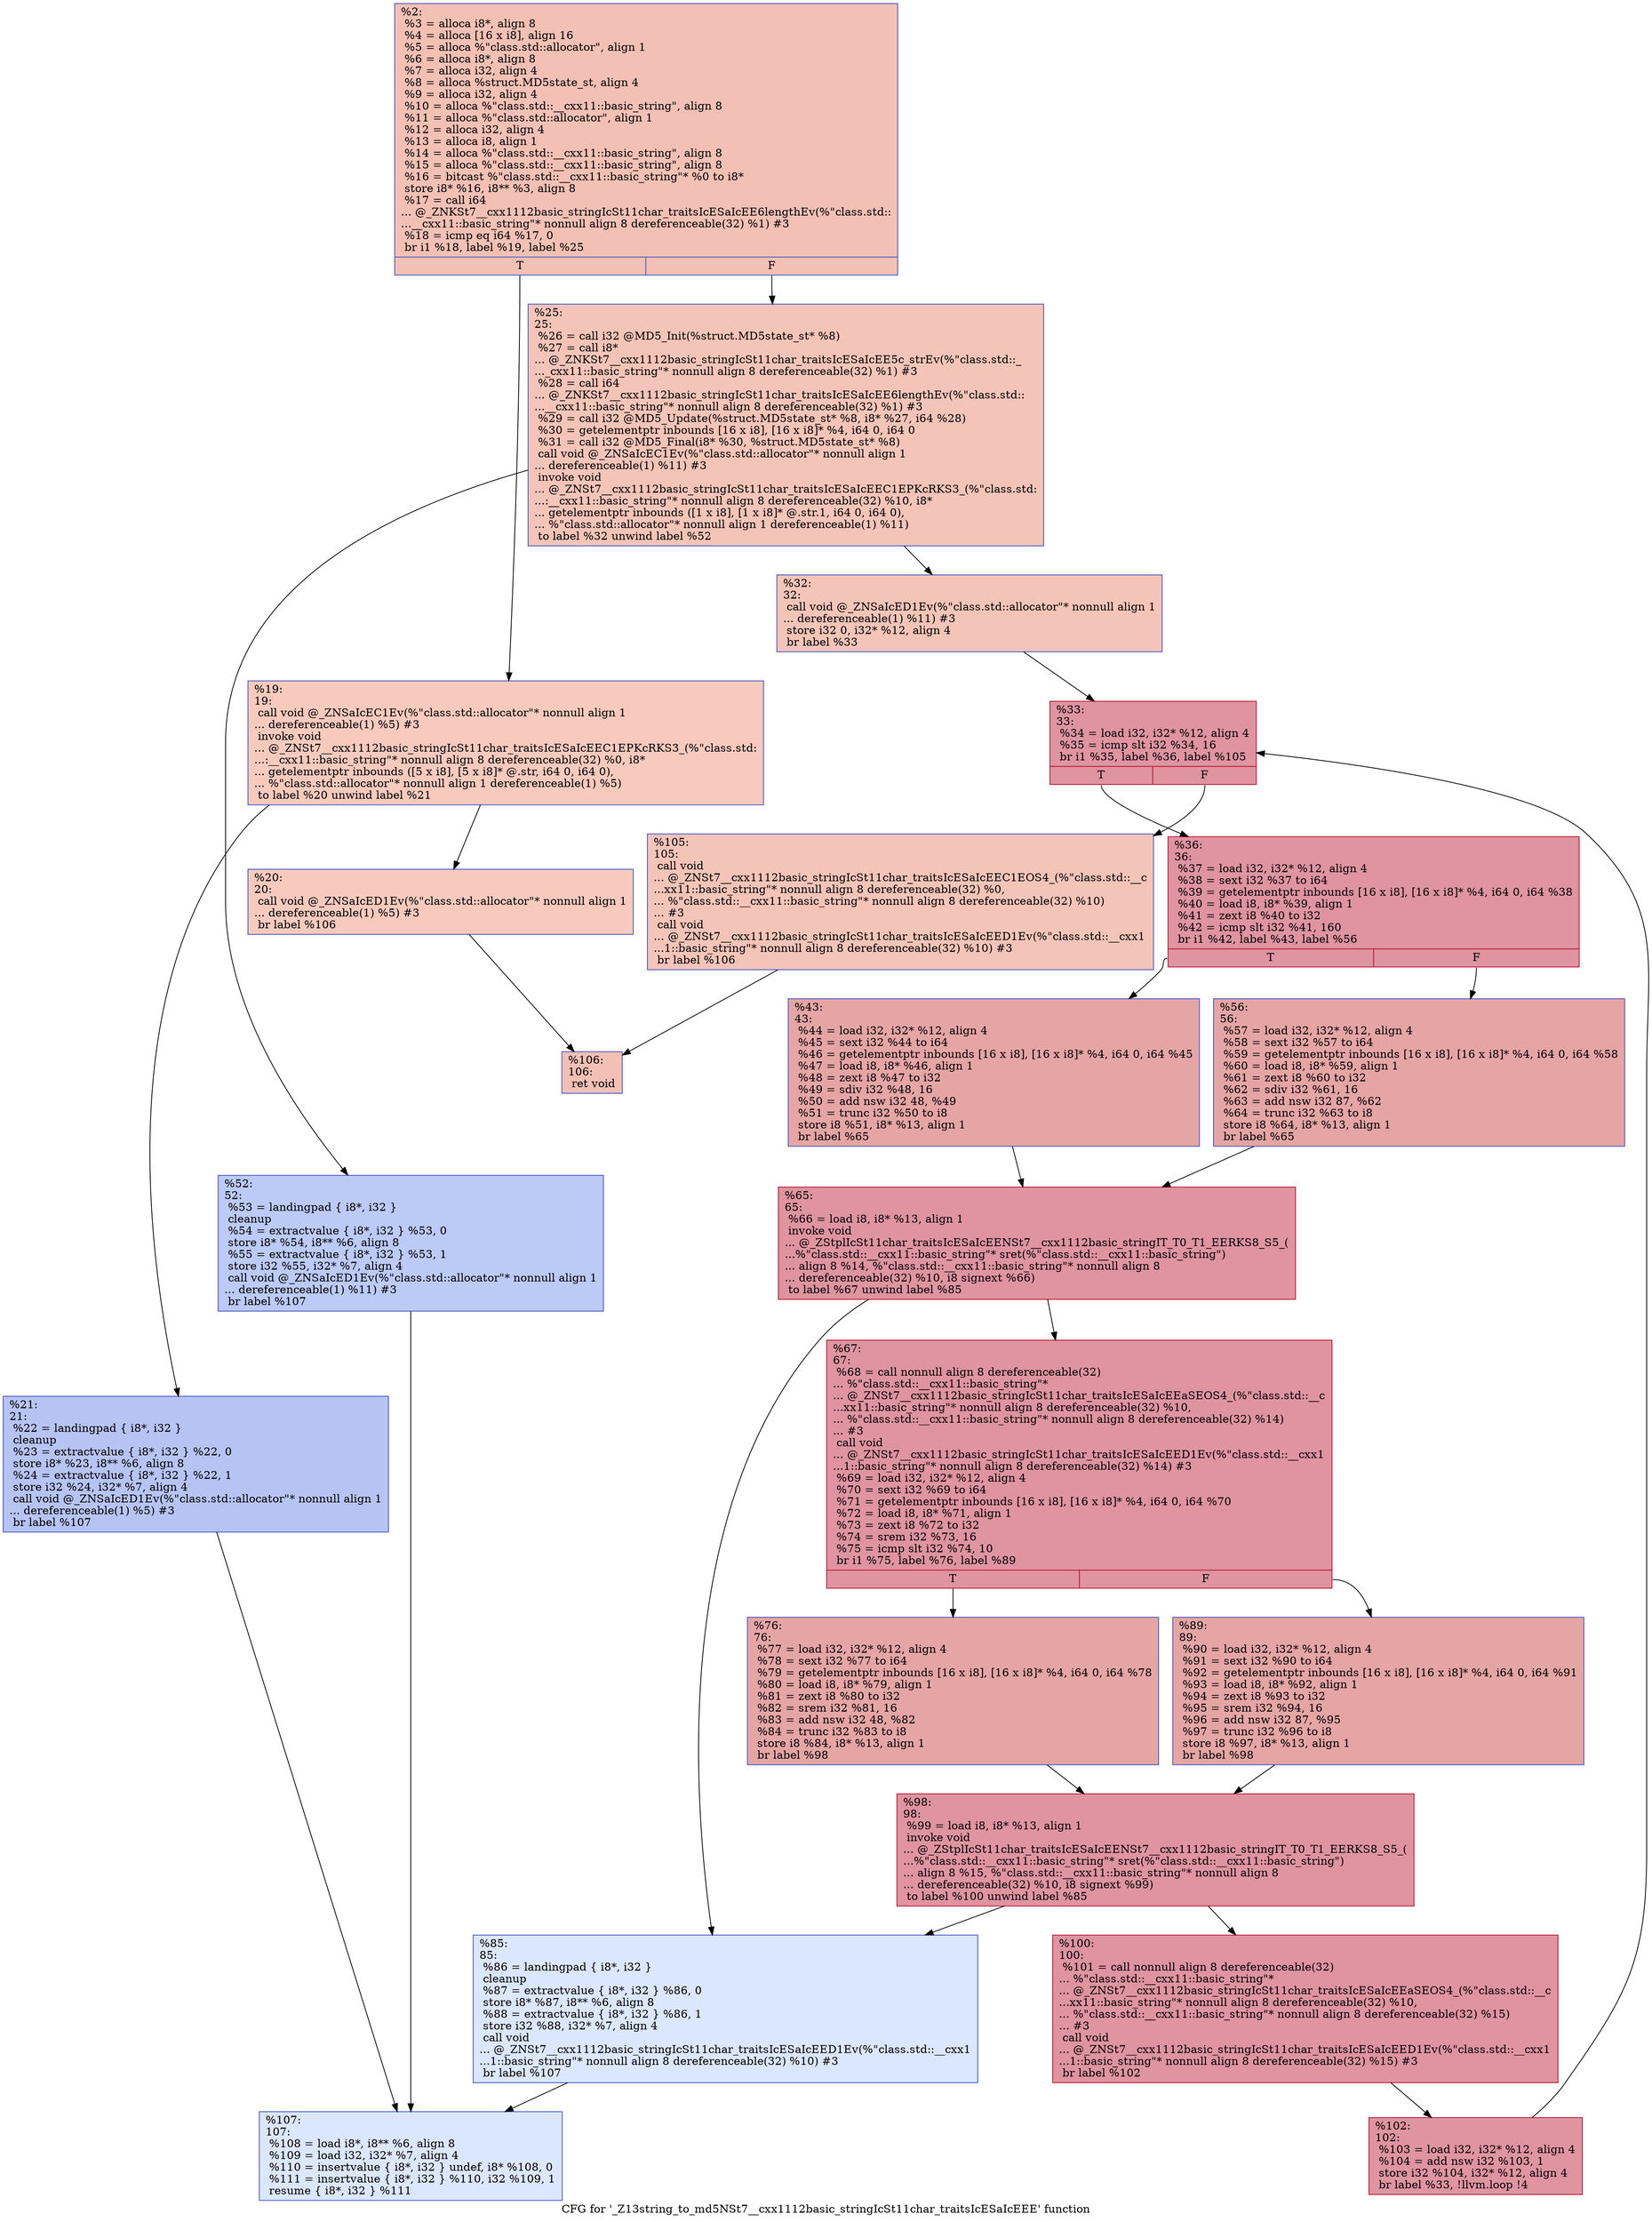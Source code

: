 digraph "CFG for '_Z13string_to_md5NSt7__cxx1112basic_stringIcSt11char_traitsIcESaIcEEE' function" {
	label="CFG for '_Z13string_to_md5NSt7__cxx1112basic_stringIcSt11char_traitsIcESaIcEEE' function";

	Node0x55d8c385de50 [shape=record,color="#3d50c3ff", style=filled, fillcolor="#e5705870",label="{%2:\l  %3 = alloca i8*, align 8\l  %4 = alloca [16 x i8], align 16\l  %5 = alloca %\"class.std::allocator\", align 1\l  %6 = alloca i8*, align 8\l  %7 = alloca i32, align 4\l  %8 = alloca %struct.MD5state_st, align 4\l  %9 = alloca i32, align 4\l  %10 = alloca %\"class.std::__cxx11::basic_string\", align 8\l  %11 = alloca %\"class.std::allocator\", align 1\l  %12 = alloca i32, align 4\l  %13 = alloca i8, align 1\l  %14 = alloca %\"class.std::__cxx11::basic_string\", align 8\l  %15 = alloca %\"class.std::__cxx11::basic_string\", align 8\l  %16 = bitcast %\"class.std::__cxx11::basic_string\"* %0 to i8*\l  store i8* %16, i8** %3, align 8\l  %17 = call i64\l... @_ZNKSt7__cxx1112basic_stringIcSt11char_traitsIcESaIcEE6lengthEv(%\"class.std::\l...__cxx11::basic_string\"* nonnull align 8 dereferenceable(32) %1) #3\l  %18 = icmp eq i64 %17, 0\l  br i1 %18, label %19, label %25\l|{<s0>T|<s1>F}}"];
	Node0x55d8c385de50:s0 -> Node0x55d8c385eff0;
	Node0x55d8c385de50:s1 -> Node0x55d8c385f950;
	Node0x55d8c385eff0 [shape=record,color="#3d50c3ff", style=filled, fillcolor="#ef886b70",label="{%19:\l19:                                               \l  call void @_ZNSaIcEC1Ev(%\"class.std::allocator\"* nonnull align 1\l... dereferenceable(1) %5) #3\l  invoke void\l... @_ZNSt7__cxx1112basic_stringIcSt11char_traitsIcESaIcEEC1EPKcRKS3_(%\"class.std:\l...:__cxx11::basic_string\"* nonnull align 8 dereferenceable(32) %0, i8*\l... getelementptr inbounds ([5 x i8], [5 x i8]* @.str, i64 0, i64 0),\l... %\"class.std::allocator\"* nonnull align 1 dereferenceable(1) %5)\l          to label %20 unwind label %21\l}"];
	Node0x55d8c385eff0 -> Node0x55d8c385fdf0;
	Node0x55d8c385eff0 -> Node0x55d8c385fe40;
	Node0x55d8c385fdf0 [shape=record,color="#3d50c3ff", style=filled, fillcolor="#ef886b70",label="{%20:\l20:                                               \l  call void @_ZNSaIcED1Ev(%\"class.std::allocator\"* nonnull align 1\l... dereferenceable(1) %5) #3\l  br label %106\l}"];
	Node0x55d8c385fdf0 -> Node0x55d8c3860390;
	Node0x55d8c385fe40 [shape=record,color="#3d50c3ff", style=filled, fillcolor="#5b7ae570",label="{%21:\l21:                                               \l  %22 = landingpad \{ i8*, i32 \}\l          cleanup\l  %23 = extractvalue \{ i8*, i32 \} %22, 0\l  store i8* %23, i8** %6, align 8\l  %24 = extractvalue \{ i8*, i32 \} %22, 1\l  store i32 %24, i32* %7, align 4\l  call void @_ZNSaIcED1Ev(%\"class.std::allocator\"* nonnull align 1\l... dereferenceable(1) %5) #3\l  br label %107\l}"];
	Node0x55d8c385fe40 -> Node0x55d8c3860a20;
	Node0x55d8c385f950 [shape=record,color="#3d50c3ff", style=filled, fillcolor="#e97a5f70",label="{%25:\l25:                                               \l  %26 = call i32 @MD5_Init(%struct.MD5state_st* %8)\l  %27 = call i8*\l... @_ZNKSt7__cxx1112basic_stringIcSt11char_traitsIcESaIcEE5c_strEv(%\"class.std::_\l..._cxx11::basic_string\"* nonnull align 8 dereferenceable(32) %1) #3\l  %28 = call i64\l... @_ZNKSt7__cxx1112basic_stringIcSt11char_traitsIcESaIcEE6lengthEv(%\"class.std::\l...__cxx11::basic_string\"* nonnull align 8 dereferenceable(32) %1) #3\l  %29 = call i32 @MD5_Update(%struct.MD5state_st* %8, i8* %27, i64 %28)\l  %30 = getelementptr inbounds [16 x i8], [16 x i8]* %4, i64 0, i64 0\l  %31 = call i32 @MD5_Final(i8* %30, %struct.MD5state_st* %8)\l  call void @_ZNSaIcEC1Ev(%\"class.std::allocator\"* nonnull align 1\l... dereferenceable(1) %11) #3\l  invoke void\l... @_ZNSt7__cxx1112basic_stringIcSt11char_traitsIcESaIcEEC1EPKcRKS3_(%\"class.std:\l...:__cxx11::basic_string\"* nonnull align 8 dereferenceable(32) %10, i8*\l... getelementptr inbounds ([1 x i8], [1 x i8]* @.str.1, i64 0, i64 0),\l... %\"class.std::allocator\"* nonnull align 1 dereferenceable(1) %11)\l          to label %32 unwind label %52\l}"];
	Node0x55d8c385f950 -> Node0x55d8c38616d0;
	Node0x55d8c385f950 -> Node0x55d8c3861720;
	Node0x55d8c38616d0 [shape=record,color="#3d50c3ff", style=filled, fillcolor="#e97a5f70",label="{%32:\l32:                                               \l  call void @_ZNSaIcED1Ev(%\"class.std::allocator\"* nonnull align 1\l... dereferenceable(1) %11) #3\l  store i32 0, i32* %12, align 4\l  br label %33\l}"];
	Node0x55d8c38616d0 -> Node0x55d8c3861cb0;
	Node0x55d8c3861cb0 [shape=record,color="#b70d28ff", style=filled, fillcolor="#b70d2870",label="{%33:\l33:                                               \l  %34 = load i32, i32* %12, align 4\l  %35 = icmp slt i32 %34, 16\l  br i1 %35, label %36, label %105\l|{<s0>T|<s1>F}}"];
	Node0x55d8c3861cb0:s0 -> Node0x55d8c3861ea0;
	Node0x55d8c3861cb0:s1 -> Node0x55d8c3861ef0;
	Node0x55d8c3861ea0 [shape=record,color="#b70d28ff", style=filled, fillcolor="#b70d2870",label="{%36:\l36:                                               \l  %37 = load i32, i32* %12, align 4\l  %38 = sext i32 %37 to i64\l  %39 = getelementptr inbounds [16 x i8], [16 x i8]* %4, i64 0, i64 %38\l  %40 = load i8, i8* %39, align 1\l  %41 = zext i8 %40 to i32\l  %42 = icmp slt i32 %41, 160\l  br i1 %42, label %43, label %56\l|{<s0>T|<s1>F}}"];
	Node0x55d8c3861ea0:s0 -> Node0x55d8c3862370;
	Node0x55d8c3861ea0:s1 -> Node0x55d8c38623c0;
	Node0x55d8c3862370 [shape=record,color="#3d50c3ff", style=filled, fillcolor="#c5333470",label="{%43:\l43:                                               \l  %44 = load i32, i32* %12, align 4\l  %45 = sext i32 %44 to i64\l  %46 = getelementptr inbounds [16 x i8], [16 x i8]* %4, i64 0, i64 %45\l  %47 = load i8, i8* %46, align 1\l  %48 = zext i8 %47 to i32\l  %49 = sdiv i32 %48, 16\l  %50 = add nsw i32 48, %49\l  %51 = trunc i32 %50 to i8\l  store i8 %51, i8* %13, align 1\l  br label %65\l}"];
	Node0x55d8c3862370 -> Node0x55d8c38629d0;
	Node0x55d8c3861720 [shape=record,color="#3d50c3ff", style=filled, fillcolor="#6687ed70",label="{%52:\l52:                                               \l  %53 = landingpad \{ i8*, i32 \}\l          cleanup\l  %54 = extractvalue \{ i8*, i32 \} %53, 0\l  store i8* %54, i8** %6, align 8\l  %55 = extractvalue \{ i8*, i32 \} %53, 1\l  store i32 %55, i32* %7, align 4\l  call void @_ZNSaIcED1Ev(%\"class.std::allocator\"* nonnull align 1\l... dereferenceable(1) %11) #3\l  br label %107\l}"];
	Node0x55d8c3861720 -> Node0x55d8c3860a20;
	Node0x55d8c38623c0 [shape=record,color="#3d50c3ff", style=filled, fillcolor="#c5333470",label="{%56:\l56:                                               \l  %57 = load i32, i32* %12, align 4\l  %58 = sext i32 %57 to i64\l  %59 = getelementptr inbounds [16 x i8], [16 x i8]* %4, i64 0, i64 %58\l  %60 = load i8, i8* %59, align 1\l  %61 = zext i8 %60 to i32\l  %62 = sdiv i32 %61, 16\l  %63 = add nsw i32 87, %62\l  %64 = trunc i32 %63 to i8\l  store i8 %64, i8* %13, align 1\l  br label %65\l}"];
	Node0x55d8c38623c0 -> Node0x55d8c38629d0;
	Node0x55d8c38629d0 [shape=record,color="#b70d28ff", style=filled, fillcolor="#b70d2870",label="{%65:\l65:                                               \l  %66 = load i8, i8* %13, align 1\l  invoke void\l... @_ZStplIcSt11char_traitsIcESaIcEENSt7__cxx1112basic_stringIT_T0_T1_EERKS8_S5_(\l...%\"class.std::__cxx11::basic_string\"* sret(%\"class.std::__cxx11::basic_string\")\l... align 8 %14, %\"class.std::__cxx11::basic_string\"* nonnull align 8\l... dereferenceable(32) %10, i8 signext %66)\l          to label %67 unwind label %85\l}"];
	Node0x55d8c38629d0 -> Node0x55d8c3863930;
	Node0x55d8c38629d0 -> Node0x55d8c3863980;
	Node0x55d8c3863930 [shape=record,color="#b70d28ff", style=filled, fillcolor="#b70d2870",label="{%67:\l67:                                               \l  %68 = call nonnull align 8 dereferenceable(32)\l... %\"class.std::__cxx11::basic_string\"*\l... @_ZNSt7__cxx1112basic_stringIcSt11char_traitsIcESaIcEEaSEOS4_(%\"class.std::__c\l...xx11::basic_string\"* nonnull align 8 dereferenceable(32) %10,\l... %\"class.std::__cxx11::basic_string\"* nonnull align 8 dereferenceable(32) %14)\l... #3\l  call void\l... @_ZNSt7__cxx1112basic_stringIcSt11char_traitsIcESaIcEED1Ev(%\"class.std::__cxx1\l...1::basic_string\"* nonnull align 8 dereferenceable(32) %14) #3\l  %69 = load i32, i32* %12, align 4\l  %70 = sext i32 %69 to i64\l  %71 = getelementptr inbounds [16 x i8], [16 x i8]* %4, i64 0, i64 %70\l  %72 = load i8, i8* %71, align 1\l  %73 = zext i8 %72 to i32\l  %74 = srem i32 %73, 16\l  %75 = icmp slt i32 %74, 10\l  br i1 %75, label %76, label %89\l|{<s0>T|<s1>F}}"];
	Node0x55d8c3863930:s0 -> Node0x55d8c3863ce0;
	Node0x55d8c3863930:s1 -> Node0x55d8c38645a0;
	Node0x55d8c3863ce0 [shape=record,color="#3d50c3ff", style=filled, fillcolor="#c5333470",label="{%76:\l76:                                               \l  %77 = load i32, i32* %12, align 4\l  %78 = sext i32 %77 to i64\l  %79 = getelementptr inbounds [16 x i8], [16 x i8]* %4, i64 0, i64 %78\l  %80 = load i8, i8* %79, align 1\l  %81 = zext i8 %80 to i32\l  %82 = srem i32 %81, 16\l  %83 = add nsw i32 48, %82\l  %84 = trunc i32 %83 to i8\l  store i8 %84, i8* %13, align 1\l  br label %98\l}"];
	Node0x55d8c3863ce0 -> Node0x55d8c3864b80;
	Node0x55d8c3863980 [shape=record,color="#3d50c3ff", style=filled, fillcolor="#abc8fd70",label="{%85:\l85:                                               \l  %86 = landingpad \{ i8*, i32 \}\l          cleanup\l  %87 = extractvalue \{ i8*, i32 \} %86, 0\l  store i8* %87, i8** %6, align 8\l  %88 = extractvalue \{ i8*, i32 \} %86, 1\l  store i32 %88, i32* %7, align 4\l  call void\l... @_ZNSt7__cxx1112basic_stringIcSt11char_traitsIcESaIcEED1Ev(%\"class.std::__cxx1\l...1::basic_string\"* nonnull align 8 dereferenceable(32) %10) #3\l  br label %107\l}"];
	Node0x55d8c3863980 -> Node0x55d8c3860a20;
	Node0x55d8c38645a0 [shape=record,color="#3d50c3ff", style=filled, fillcolor="#c5333470",label="{%89:\l89:                                               \l  %90 = load i32, i32* %12, align 4\l  %91 = sext i32 %90 to i64\l  %92 = getelementptr inbounds [16 x i8], [16 x i8]* %4, i64 0, i64 %91\l  %93 = load i8, i8* %92, align 1\l  %94 = zext i8 %93 to i32\l  %95 = srem i32 %94, 16\l  %96 = add nsw i32 87, %95\l  %97 = trunc i32 %96 to i8\l  store i8 %97, i8* %13, align 1\l  br label %98\l}"];
	Node0x55d8c38645a0 -> Node0x55d8c3864b80;
	Node0x55d8c3864b80 [shape=record,color="#b70d28ff", style=filled, fillcolor="#b70d2870",label="{%98:\l98:                                               \l  %99 = load i8, i8* %13, align 1\l  invoke void\l... @_ZStplIcSt11char_traitsIcESaIcEENSt7__cxx1112basic_stringIT_T0_T1_EERKS8_S5_(\l...%\"class.std::__cxx11::basic_string\"* sret(%\"class.std::__cxx11::basic_string\")\l... align 8 %15, %\"class.std::__cxx11::basic_string\"* nonnull align 8\l... dereferenceable(32) %10, i8 signext %99)\l          to label %100 unwind label %85\l}"];
	Node0x55d8c3864b80 -> Node0x55d8c3864ed0;
	Node0x55d8c3864b80 -> Node0x55d8c3863980;
	Node0x55d8c3864ed0 [shape=record,color="#b70d28ff", style=filled, fillcolor="#b70d2870",label="{%100:\l100:                                              \l  %101 = call nonnull align 8 dereferenceable(32)\l... %\"class.std::__cxx11::basic_string\"*\l... @_ZNSt7__cxx1112basic_stringIcSt11char_traitsIcESaIcEEaSEOS4_(%\"class.std::__c\l...xx11::basic_string\"* nonnull align 8 dereferenceable(32) %10,\l... %\"class.std::__cxx11::basic_string\"* nonnull align 8 dereferenceable(32) %15)\l... #3\l  call void\l... @_ZNSt7__cxx1112basic_stringIcSt11char_traitsIcESaIcEED1Ev(%\"class.std::__cxx1\l...1::basic_string\"* nonnull align 8 dereferenceable(32) %15) #3\l  br label %102\l}"];
	Node0x55d8c3864ed0 -> Node0x55d8c38658c0;
	Node0x55d8c38658c0 [shape=record,color="#b70d28ff", style=filled, fillcolor="#b70d2870",label="{%102:\l102:                                              \l  %103 = load i32, i32* %12, align 4\l  %104 = add nsw i32 %103, 1\l  store i32 %104, i32* %12, align 4\l  br label %33, !llvm.loop !4\l}"];
	Node0x55d8c38658c0 -> Node0x55d8c3861cb0;
	Node0x55d8c3861ef0 [shape=record,color="#3d50c3ff", style=filled, fillcolor="#e97a5f70",label="{%105:\l105:                                              \l  call void\l... @_ZNSt7__cxx1112basic_stringIcSt11char_traitsIcESaIcEEC1EOS4_(%\"class.std::__c\l...xx11::basic_string\"* nonnull align 8 dereferenceable(32) %0,\l... %\"class.std::__cxx11::basic_string\"* nonnull align 8 dereferenceable(32) %10)\l... #3\l  call void\l... @_ZNSt7__cxx1112basic_stringIcSt11char_traitsIcESaIcEED1Ev(%\"class.std::__cxx1\l...1::basic_string\"* nonnull align 8 dereferenceable(32) %10) #3\l  br label %106\l}"];
	Node0x55d8c3861ef0 -> Node0x55d8c3860390;
	Node0x55d8c3860390 [shape=record,color="#3d50c3ff", style=filled, fillcolor="#e5705870",label="{%106:\l106:                                              \l  ret void\l}"];
	Node0x55d8c3860a20 [shape=record,color="#3d50c3ff", style=filled, fillcolor="#aec9fc70",label="{%107:\l107:                                              \l  %108 = load i8*, i8** %6, align 8\l  %109 = load i32, i32* %7, align 4\l  %110 = insertvalue \{ i8*, i32 \} undef, i8* %108, 0\l  %111 = insertvalue \{ i8*, i32 \} %110, i32 %109, 1\l  resume \{ i8*, i32 \} %111\l}"];
}
